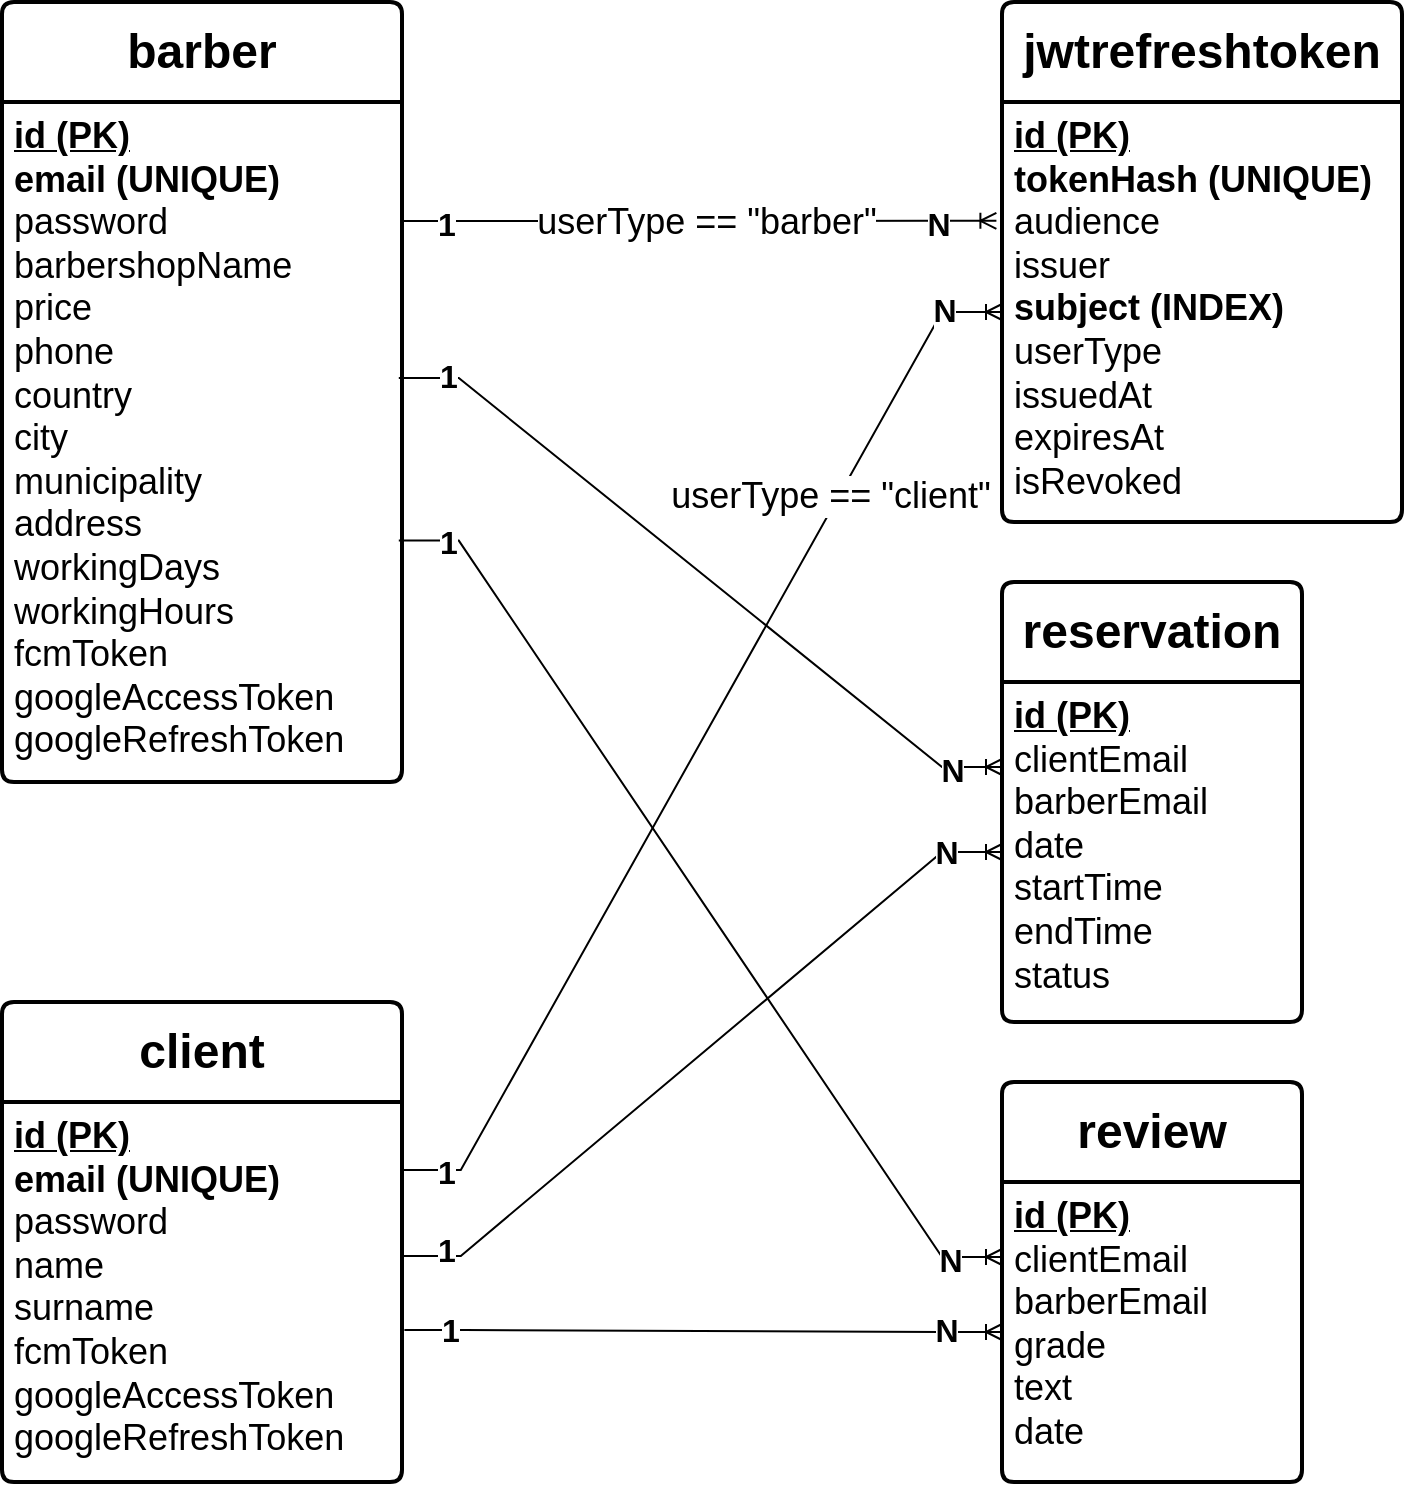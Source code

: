 <mxfile version="28.2.5">
  <diagram id="Sjotk6lPBAAjNjVGaEaP" name="Page-1">
    <mxGraphModel dx="1042" dy="626" grid="1" gridSize="10" guides="1" tooltips="1" connect="1" arrows="1" fold="1" page="1" pageScale="1" pageWidth="1100" pageHeight="850" math="0" shadow="0">
      <root>
        <mxCell id="0" />
        <mxCell id="1" parent="0" />
        <mxCell id="C9VTEmcrlEpHp83RRkDN-33" value="&lt;font style=&quot;font-size: 24px;&quot;&gt;&lt;b&gt;client&lt;/b&gt;&lt;/font&gt;" style="swimlane;childLayout=stackLayout;horizontal=1;startSize=50;horizontalStack=0;rounded=1;fontSize=14;fontStyle=0;strokeWidth=2;resizeParent=0;resizeLast=1;shadow=0;dashed=0;align=center;arcSize=4;whiteSpace=wrap;html=1;" parent="1" vertex="1">
          <mxGeometry x="120" y="550" width="200" height="240" as="geometry" />
        </mxCell>
        <mxCell id="C9VTEmcrlEpHp83RRkDN-34" value="&lt;font style=&quot;font-size: 18px;&quot;&gt;&lt;b&gt;&lt;u&gt;id (PK)&lt;/u&gt;&lt;/b&gt;&lt;br&gt;&lt;b&gt;email (UNIQUE)&lt;br&gt;&lt;/b&gt;password&lt;/font&gt;&lt;div&gt;&lt;font style=&quot;font-size: 18px;&quot;&gt;name&lt;/font&gt;&lt;/div&gt;&lt;div&gt;&lt;font style=&quot;font-size: 18px;&quot;&gt;surname&lt;br&gt;&lt;/font&gt;&lt;div&gt;&lt;font style=&quot;font-size: 18px;&quot;&gt;fcmToken&lt;/font&gt;&lt;/div&gt;&lt;div&gt;&lt;font style=&quot;font-size: 18px;&quot;&gt;googleAccessToken&lt;/font&gt;&lt;/div&gt;&lt;div&gt;&lt;font style=&quot;font-size: 18px;&quot;&gt;googleRefreshToken&lt;/font&gt;&lt;/div&gt;&lt;/div&gt;" style="align=left;strokeColor=none;fillColor=none;spacingLeft=4;spacingRight=4;fontSize=12;verticalAlign=top;resizable=0;rotatable=0;part=1;html=1;whiteSpace=wrap;" parent="C9VTEmcrlEpHp83RRkDN-33" vertex="1">
          <mxGeometry y="50" width="200" height="190" as="geometry" />
        </mxCell>
        <mxCell id="C9VTEmcrlEpHp83RRkDN-35" value="&lt;font style=&quot;font-size: 24px;&quot;&gt;&lt;b&gt;jwtrefreshtoken&lt;/b&gt;&lt;/font&gt;" style="swimlane;childLayout=stackLayout;horizontal=1;startSize=50;horizontalStack=0;rounded=1;fontSize=14;fontStyle=0;strokeWidth=2;resizeParent=0;resizeLast=1;shadow=0;dashed=0;align=center;arcSize=4;whiteSpace=wrap;html=1;" parent="1" vertex="1">
          <mxGeometry x="620" y="50" width="200" height="260" as="geometry" />
        </mxCell>
        <mxCell id="C9VTEmcrlEpHp83RRkDN-36" value="&lt;font style=&quot;font-size: 18px;&quot;&gt;&lt;b&gt;&lt;u&gt;id (PK)&lt;/u&gt;&lt;/b&gt;&lt;br&gt;&lt;b&gt;tokenHash (UNIQUE)&lt;/b&gt;&lt;br&gt;&lt;/font&gt;&lt;div&gt;&lt;font style=&quot;font-size: 18px;&quot;&gt;audience&lt;/font&gt;&lt;/div&gt;&lt;div&gt;&lt;font style=&quot;font-size: 18px;&quot;&gt;issuer&lt;/font&gt;&lt;/div&gt;&lt;div&gt;&lt;font style=&quot;font-size: 18px;&quot;&gt;&lt;b&gt;subject (INDEX)&lt;/b&gt;&lt;/font&gt;&lt;/div&gt;&lt;div&gt;&lt;font style=&quot;font-size: 18px;&quot;&gt;userType&lt;/font&gt;&lt;/div&gt;&lt;div&gt;&lt;font style=&quot;font-size: 18px;&quot;&gt;issuedAt&lt;/font&gt;&lt;/div&gt;&lt;div&gt;&lt;font style=&quot;font-size: 18px;&quot;&gt;expiresAt&lt;/font&gt;&lt;/div&gt;&lt;div&gt;&lt;font style=&quot;font-size: 18px;&quot;&gt;isRevoked&lt;/font&gt;&lt;/div&gt;" style="align=left;strokeColor=none;fillColor=none;spacingLeft=4;spacingRight=4;fontSize=12;verticalAlign=top;resizable=0;rotatable=0;part=1;html=1;whiteSpace=wrap;" parent="C9VTEmcrlEpHp83RRkDN-35" vertex="1">
          <mxGeometry y="50" width="200" height="210" as="geometry" />
        </mxCell>
        <mxCell id="C9VTEmcrlEpHp83RRkDN-37" value="&lt;font style=&quot;font-size: 24px;&quot;&gt;&lt;b&gt;reservation&lt;/b&gt;&lt;/font&gt;" style="swimlane;childLayout=stackLayout;horizontal=1;startSize=50;horizontalStack=0;rounded=1;fontSize=14;fontStyle=0;strokeWidth=2;resizeParent=0;resizeLast=1;shadow=0;dashed=0;align=center;arcSize=4;whiteSpace=wrap;html=1;" parent="1" vertex="1">
          <mxGeometry x="620" y="340" width="150" height="220" as="geometry" />
        </mxCell>
        <mxCell id="C9VTEmcrlEpHp83RRkDN-38" value="&lt;font style=&quot;font-size: 18px;&quot;&gt;&lt;b&gt;&lt;u&gt;id (PK)&lt;/u&gt;&lt;/b&gt;&lt;br&gt;clientEmail&lt;/font&gt;&lt;div&gt;&lt;font style=&quot;font-size: 18px;&quot;&gt;barberEmail&lt;/font&gt;&lt;/div&gt;&lt;div&gt;&lt;font style=&quot;font-size: 18px;&quot;&gt;date&lt;/font&gt;&lt;/div&gt;&lt;div&gt;&lt;font style=&quot;font-size: 18px;&quot;&gt;startTime&lt;/font&gt;&lt;/div&gt;&lt;div&gt;&lt;font style=&quot;font-size: 18px;&quot;&gt;endTime&lt;/font&gt;&lt;/div&gt;&lt;div&gt;&lt;font style=&quot;font-size: 18px;&quot;&gt;status&lt;/font&gt;&lt;/div&gt;" style="align=left;strokeColor=none;fillColor=none;spacingLeft=4;spacingRight=4;fontSize=12;verticalAlign=top;resizable=0;rotatable=0;part=1;html=1;whiteSpace=wrap;" parent="C9VTEmcrlEpHp83RRkDN-37" vertex="1">
          <mxGeometry y="50" width="150" height="170" as="geometry" />
        </mxCell>
        <mxCell id="5Di6-5VFDs5w-9dV2QuV-3" value="&lt;span style=&quot;font-size: 24px;&quot;&gt;&lt;b&gt;barber&lt;/b&gt;&lt;/span&gt;" style="swimlane;childLayout=stackLayout;horizontal=1;startSize=50;horizontalStack=0;rounded=1;fontSize=14;fontStyle=0;strokeWidth=2;resizeParent=0;resizeLast=1;shadow=0;dashed=0;align=center;arcSize=4;whiteSpace=wrap;html=1;" parent="1" vertex="1">
          <mxGeometry x="120" y="50" width="200" height="390" as="geometry" />
        </mxCell>
        <mxCell id="5Di6-5VFDs5w-9dV2QuV-4" value="&lt;font style=&quot;font-size: 18px;&quot;&gt;&lt;font style=&quot;&quot;&gt;&lt;b&gt;&lt;u&gt;id (PK)&lt;/u&gt;&lt;/b&gt;&lt;br&gt;&lt;/font&gt;&lt;font style=&quot;&quot;&gt;&lt;b&gt;email (UNIQUE)&lt;/b&gt;&lt;br&gt;&lt;/font&gt;&lt;font style=&quot;&quot;&gt;password&lt;br&gt;&lt;/font&gt;&lt;font style=&quot;&quot;&gt;barbershopName&lt;br&gt;&lt;/font&gt;price&lt;br style=&quot;&quot;&gt;phone&lt;br style=&quot;&quot;&gt;country&lt;br style=&quot;&quot;&gt;city&lt;br style=&quot;&quot;&gt;municipality&lt;br style=&quot;&quot;&gt;address&lt;br style=&quot;&quot;&gt;workingDays&lt;br style=&quot;&quot;&gt;workingHours&lt;br style=&quot;&quot;&gt;fcmToken&lt;br style=&quot;&quot;&gt;googleAccessToken&lt;br style=&quot;&quot;&gt;googleRefreshToken&lt;/font&gt;" style="align=left;strokeColor=none;fillColor=none;spacingLeft=4;spacingRight=4;fontSize=12;verticalAlign=top;resizable=0;rotatable=0;part=1;html=1;whiteSpace=wrap;" parent="5Di6-5VFDs5w-9dV2QuV-3" vertex="1">
          <mxGeometry y="50" width="200" height="340" as="geometry" />
        </mxCell>
        <mxCell id="5Di6-5VFDs5w-9dV2QuV-5" value="&lt;font style=&quot;font-size: 24px;&quot;&gt;&lt;b&gt;review&lt;/b&gt;&lt;/font&gt;" style="swimlane;childLayout=stackLayout;horizontal=1;startSize=50;horizontalStack=0;rounded=1;fontSize=14;fontStyle=0;strokeWidth=2;resizeParent=0;resizeLast=1;shadow=0;dashed=0;align=center;arcSize=4;whiteSpace=wrap;html=1;" parent="1" vertex="1">
          <mxGeometry x="620" y="590" width="150" height="200" as="geometry" />
        </mxCell>
        <mxCell id="5Di6-5VFDs5w-9dV2QuV-6" value="&lt;font style=&quot;font-size: 18px;&quot;&gt;&lt;b&gt;&lt;u&gt;id (PK)&lt;/u&gt;&lt;/b&gt;&lt;br&gt;clientEmail&lt;/font&gt;&lt;div&gt;&lt;font style=&quot;font-size: 18px;&quot;&gt;barberEmail&lt;/font&gt;&lt;/div&gt;&lt;div&gt;&lt;font style=&quot;font-size: 18px;&quot;&gt;grade&lt;/font&gt;&lt;/div&gt;&lt;div&gt;&lt;font style=&quot;font-size: 18px;&quot;&gt;text&lt;/font&gt;&lt;/div&gt;&lt;div&gt;&lt;font style=&quot;font-size: 18px;&quot;&gt;date&lt;/font&gt;&lt;/div&gt;" style="align=left;strokeColor=none;fillColor=none;spacingLeft=4;spacingRight=4;fontSize=12;verticalAlign=top;resizable=0;rotatable=0;part=1;html=1;whiteSpace=wrap;" parent="5Di6-5VFDs5w-9dV2QuV-5" vertex="1">
          <mxGeometry y="50" width="150" height="150" as="geometry" />
        </mxCell>
        <mxCell id="5Di6-5VFDs5w-9dV2QuV-7" value="" style="edgeStyle=entityRelationEdgeStyle;fontSize=12;html=1;endArrow=ERoneToMany;rounded=0;exitX=1.004;exitY=0.175;exitDx=0;exitDy=0;exitPerimeter=0;entryX=-0.014;entryY=0.283;entryDx=0;entryDy=0;entryPerimeter=0;" parent="1" source="5Di6-5VFDs5w-9dV2QuV-4" target="C9VTEmcrlEpHp83RRkDN-36" edge="1">
          <mxGeometry width="100" height="100" relative="1" as="geometry">
            <mxPoint x="380" y="360" as="sourcePoint" />
            <mxPoint x="480" y="260" as="targetPoint" />
          </mxGeometry>
        </mxCell>
        <mxCell id="5Di6-5VFDs5w-9dV2QuV-13" value="&lt;font style=&quot;font-size: 16px;&quot;&gt;&lt;b style=&quot;&quot;&gt;1&lt;/b&gt;&lt;/font&gt;" style="edgeLabel;html=1;align=center;verticalAlign=middle;resizable=0;points=[];" parent="5Di6-5VFDs5w-9dV2QuV-7" vertex="1" connectable="0">
          <mxGeometry x="-0.858" y="-1" relative="1" as="geometry">
            <mxPoint as="offset" />
          </mxGeometry>
        </mxCell>
        <mxCell id="5Di6-5VFDs5w-9dV2QuV-14" value="&lt;font style=&quot;font-size: 16px;&quot;&gt;&lt;b&gt;N&lt;/b&gt;&lt;/font&gt;" style="edgeLabel;html=1;align=center;verticalAlign=middle;resizable=0;points=[];" parent="5Di6-5VFDs5w-9dV2QuV-7" vertex="1" connectable="0">
          <mxGeometry x="0.798" y="-1" relative="1" as="geometry">
            <mxPoint as="offset" />
          </mxGeometry>
        </mxCell>
        <mxCell id="5Di6-5VFDs5w-9dV2QuV-25" value="&lt;font style=&quot;font-size: 18px;&quot;&gt;userType == &quot;barber&quot;&lt;/font&gt;" style="edgeLabel;html=1;align=center;verticalAlign=middle;resizable=0;points=[];" parent="5Di6-5VFDs5w-9dV2QuV-7" vertex="1" connectable="0">
          <mxGeometry x="0.016" relative="1" as="geometry">
            <mxPoint as="offset" />
          </mxGeometry>
        </mxCell>
        <mxCell id="5Di6-5VFDs5w-9dV2QuV-8" value="" style="edgeStyle=entityRelationEdgeStyle;fontSize=12;html=1;endArrow=ERoneToMany;rounded=0;exitX=0.992;exitY=0.406;exitDx=0;exitDy=0;exitPerimeter=0;entryX=0;entryY=0.25;entryDx=0;entryDy=0;" parent="1" source="5Di6-5VFDs5w-9dV2QuV-4" target="C9VTEmcrlEpHp83RRkDN-38" edge="1">
          <mxGeometry width="100" height="100" relative="1" as="geometry">
            <mxPoint x="380" y="480" as="sourcePoint" />
            <mxPoint x="480" y="380" as="targetPoint" />
          </mxGeometry>
        </mxCell>
        <mxCell id="5Di6-5VFDs5w-9dV2QuV-15" value="&lt;font style=&quot;font-size: 16px;&quot;&gt;&lt;b&gt;1&lt;/b&gt;&lt;/font&gt;" style="edgeLabel;html=1;align=center;verticalAlign=middle;resizable=0;points=[];" parent="5Di6-5VFDs5w-9dV2QuV-8" vertex="1" connectable="0">
          <mxGeometry x="-0.868" y="1" relative="1" as="geometry">
            <mxPoint as="offset" />
          </mxGeometry>
        </mxCell>
        <mxCell id="5Di6-5VFDs5w-9dV2QuV-16" value="&lt;font style=&quot;font-size: 16px;&quot;&gt;&lt;b&gt;N&lt;/b&gt;&lt;/font&gt;" style="edgeLabel;html=1;align=center;verticalAlign=middle;resizable=0;points=[];" parent="5Di6-5VFDs5w-9dV2QuV-8" vertex="1" connectable="0">
          <mxGeometry x="0.864" y="-1" relative="1" as="geometry">
            <mxPoint as="offset" />
          </mxGeometry>
        </mxCell>
        <mxCell id="5Di6-5VFDs5w-9dV2QuV-9" value="" style="edgeStyle=entityRelationEdgeStyle;fontSize=12;html=1;endArrow=ERoneToMany;rounded=0;exitX=0.992;exitY=0.645;exitDx=0;exitDy=0;exitPerimeter=0;entryX=0;entryY=0.25;entryDx=0;entryDy=0;" parent="1" source="5Di6-5VFDs5w-9dV2QuV-4" target="5Di6-5VFDs5w-9dV2QuV-6" edge="1">
          <mxGeometry width="100" height="100" relative="1" as="geometry">
            <mxPoint x="380" y="410" as="sourcePoint" />
            <mxPoint x="480" y="310" as="targetPoint" />
          </mxGeometry>
        </mxCell>
        <mxCell id="5Di6-5VFDs5w-9dV2QuV-17" value="&lt;font style=&quot;font-size: 16px;&quot;&gt;&lt;b&gt;1&lt;/b&gt;&lt;/font&gt;" style="edgeLabel;html=1;align=center;verticalAlign=middle;resizable=0;points=[];" parent="5Di6-5VFDs5w-9dV2QuV-9" vertex="1" connectable="0">
          <mxGeometry x="-0.901" relative="1" as="geometry">
            <mxPoint as="offset" />
          </mxGeometry>
        </mxCell>
        <mxCell id="5Di6-5VFDs5w-9dV2QuV-22" value="&lt;font style=&quot;font-size: 16px;&quot;&gt;&lt;b&gt;N&lt;/b&gt;&lt;/font&gt;" style="edgeLabel;html=1;align=center;verticalAlign=middle;resizable=0;points=[];" parent="5Di6-5VFDs5w-9dV2QuV-9" vertex="1" connectable="0">
          <mxGeometry x="0.894" y="-1" relative="1" as="geometry">
            <mxPoint as="offset" />
          </mxGeometry>
        </mxCell>
        <mxCell id="5Di6-5VFDs5w-9dV2QuV-10" value="" style="edgeStyle=entityRelationEdgeStyle;fontSize=12;html=1;endArrow=ERoneToMany;rounded=0;exitX=0.997;exitY=0.179;exitDx=0;exitDy=0;exitPerimeter=0;entryX=0;entryY=0.5;entryDx=0;entryDy=0;" parent="1" source="C9VTEmcrlEpHp83RRkDN-34" target="C9VTEmcrlEpHp83RRkDN-36" edge="1">
          <mxGeometry width="100" height="100" relative="1" as="geometry">
            <mxPoint x="390" y="600" as="sourcePoint" />
            <mxPoint x="490" y="500" as="targetPoint" />
          </mxGeometry>
        </mxCell>
        <mxCell id="5Di6-5VFDs5w-9dV2QuV-18" value="&lt;font style=&quot;font-size: 16px;&quot;&gt;&lt;b&gt;1&lt;/b&gt;&lt;/font&gt;" style="edgeLabel;html=1;align=center;verticalAlign=middle;resizable=0;points=[];" parent="5Di6-5VFDs5w-9dV2QuV-10" vertex="1" connectable="0">
          <mxGeometry x="-0.921" y="-1" relative="1" as="geometry">
            <mxPoint as="offset" />
          </mxGeometry>
        </mxCell>
        <mxCell id="5Di6-5VFDs5w-9dV2QuV-24" value="&lt;font style=&quot;font-size: 16px;&quot;&gt;&lt;b&gt;N&lt;/b&gt;&lt;/font&gt;" style="edgeLabel;html=1;align=center;verticalAlign=middle;resizable=0;points=[];" parent="5Di6-5VFDs5w-9dV2QuV-10" vertex="1" connectable="0">
          <mxGeometry x="0.893" y="1" relative="1" as="geometry">
            <mxPoint as="offset" />
          </mxGeometry>
        </mxCell>
        <mxCell id="5Di6-5VFDs5w-9dV2QuV-26" value="&lt;font style=&quot;font-size: 18px;&quot;&gt;userType == &quot;client&quot;&lt;/font&gt;" style="edgeLabel;html=1;align=center;verticalAlign=middle;resizable=0;points=[];" parent="5Di6-5VFDs5w-9dV2QuV-10" vertex="1" connectable="0">
          <mxGeometry x="0.502" y="4" relative="1" as="geometry">
            <mxPoint as="offset" />
          </mxGeometry>
        </mxCell>
        <mxCell id="5Di6-5VFDs5w-9dV2QuV-11" value="" style="edgeStyle=entityRelationEdgeStyle;fontSize=12;html=1;endArrow=ERoneToMany;rounded=0;exitX=0.997;exitY=0.405;exitDx=0;exitDy=0;exitPerimeter=0;entryX=0;entryY=0.5;entryDx=0;entryDy=0;" parent="1" source="C9VTEmcrlEpHp83RRkDN-34" target="C9VTEmcrlEpHp83RRkDN-38" edge="1">
          <mxGeometry width="100" height="100" relative="1" as="geometry">
            <mxPoint x="390" y="590" as="sourcePoint" />
            <mxPoint x="490" y="490" as="targetPoint" />
          </mxGeometry>
        </mxCell>
        <mxCell id="5Di6-5VFDs5w-9dV2QuV-19" value="&lt;font style=&quot;font-size: 16px;&quot;&gt;&lt;b&gt;1&lt;/b&gt;&lt;/font&gt;" style="edgeLabel;html=1;align=center;verticalAlign=middle;resizable=0;points=[];" parent="5Di6-5VFDs5w-9dV2QuV-11" vertex="1" connectable="0">
          <mxGeometry x="-0.883" y="3" relative="1" as="geometry">
            <mxPoint as="offset" />
          </mxGeometry>
        </mxCell>
        <mxCell id="5Di6-5VFDs5w-9dV2QuV-21" value="&lt;font style=&quot;font-size: 16px;&quot;&gt;&lt;b&gt;N&lt;/b&gt;&lt;/font&gt;" style="edgeLabel;html=1;align=center;verticalAlign=middle;resizable=0;points=[];" parent="5Di6-5VFDs5w-9dV2QuV-11" vertex="1" connectable="0">
          <mxGeometry x="0.848" relative="1" as="geometry">
            <mxPoint as="offset" />
          </mxGeometry>
        </mxCell>
        <mxCell id="5Di6-5VFDs5w-9dV2QuV-12" value="" style="edgeStyle=entityRelationEdgeStyle;fontSize=12;html=1;endArrow=ERoneToMany;rounded=0;exitX=1.006;exitY=0.6;exitDx=0;exitDy=0;exitPerimeter=0;entryX=0;entryY=0.5;entryDx=0;entryDy=0;" parent="1" source="C9VTEmcrlEpHp83RRkDN-34" target="5Di6-5VFDs5w-9dV2QuV-6" edge="1">
          <mxGeometry width="100" height="100" relative="1" as="geometry">
            <mxPoint x="390" y="590" as="sourcePoint" />
            <mxPoint x="490" y="490" as="targetPoint" />
          </mxGeometry>
        </mxCell>
        <mxCell id="5Di6-5VFDs5w-9dV2QuV-20" value="&lt;font style=&quot;font-size: 16px;&quot;&gt;&lt;b&gt;1&lt;/b&gt;&lt;/font&gt;" style="edgeLabel;html=1;align=center;verticalAlign=middle;resizable=0;points=[];" parent="5Di6-5VFDs5w-9dV2QuV-12" vertex="1" connectable="0">
          <mxGeometry x="-0.85" relative="1" as="geometry">
            <mxPoint as="offset" />
          </mxGeometry>
        </mxCell>
        <mxCell id="5Di6-5VFDs5w-9dV2QuV-23" value="&lt;font style=&quot;font-size: 16px;&quot;&gt;&lt;b&gt;N&lt;/b&gt;&lt;/font&gt;" style="edgeLabel;html=1;align=center;verticalAlign=middle;resizable=0;points=[];" parent="5Di6-5VFDs5w-9dV2QuV-12" vertex="1" connectable="0">
          <mxGeometry x="0.81" y="1" relative="1" as="geometry">
            <mxPoint as="offset" />
          </mxGeometry>
        </mxCell>
      </root>
    </mxGraphModel>
  </diagram>
</mxfile>

